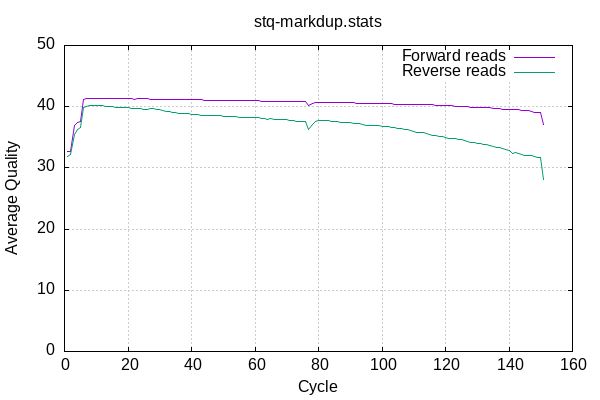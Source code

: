 
            set terminal png size 600,400 truecolor
            set output "bamstat-plots/quals.png"
            set grid xtics ytics y2tics back lc rgb "#cccccc"
            set ylabel "Average Quality"
            set xlabel "Cycle"
            set yrange [0:50]
            set title "stq-markdup.stats" noenhanced
            plot '-' using 1:2 with lines title 'Forward reads' , '-' using 1:2 with lines title 'Reverse reads'
        1	32.64
2	32.70
3	36.92
4	37.37
5	37.52
6	41.20
7	41.29
8	41.34
9	41.36
10	41.37
11	41.38
12	41.38
13	41.38
14	41.37
15	41.37
16	41.37
17	41.36
18	41.35
19	41.34
20	41.33
21	41.34
22	41.21
23	41.28
24	41.30
25	41.30
26	41.26
27	41.24
28	41.22
29	41.21
30	41.20
31	41.19
32	41.18
33	41.18
34	41.18
35	41.17
36	41.16
37	41.15
38	41.14
39	41.13
40	41.12
41	41.12
42	41.10
43	41.10
44	41.09
45	41.08
46	41.02
47	41.05
48	41.00
49	41.02
50	41.03
51	41.02
52	41.02
53	41.01
54	41.01
55	41.00
56	41.00
57	40.98
58	40.97
59	40.97
60	40.96
61	40.94
62	40.93
63	40.92
64	40.91
65	40.90
66	40.88
67	40.87
68	40.87
69	40.86
70	40.84
71	40.83
72	40.82
73	40.81
74	40.79
75	40.79
76	40.77
77	40.20
78	40.50
79	40.64
80	40.71
81	40.74
82	40.74
83	40.74
84	40.74
85	40.73
86	40.72
87	40.70
88	40.69
89	40.67
90	40.65
91	40.63
92	40.56
93	40.59
94	40.57
95	40.57
96	40.57
97	40.56
98	40.53
99	40.48
100	40.50
101	40.51
102	40.52
103	40.50
104	40.41
105	40.43
106	40.44
107	40.41
108	40.40
109	40.39
110	40.36
111	40.34
112	40.32
113	40.31
114	40.31
115	40.30
116	40.28
117	40.24
118	40.23
119	40.22
120	40.20
121	40.16
122	40.13
123	40.10
124	40.07
125	40.06
126	40.05
127	40.01
128	39.92
129	39.94
130	39.91
131	39.87
132	39.87
133	39.84
134	39.80
135	39.74
136	39.71
137	39.70
138	39.61
139	39.61
140	39.59
141	39.55
142	39.51
143	39.48
144	39.45
145	39.41
146	39.37
147	39.29
148	39.08
149	39.11
150	39.10
151	37.10
end
1	31.86
2	32.16
3	35.48
4	36.21
5	36.65
6	39.81
7	40.06
8	40.14
9	40.16
10	40.16
11	40.12
12	40.14
13	40.04
14	39.97
15	40.01
16	39.93
17	39.95
18	39.85
19	39.80
20	39.83
21	39.73
22	39.76
23	39.73
24	39.65
25	39.53
26	39.58
27	39.66
28	39.67
29	39.56
30	39.58
31	39.41
32	39.29
33	39.21
34	39.10
35	39.03
36	38.97
37	38.93
38	38.88
39	38.84
40	38.79
41	38.76
42	38.74
43	38.63
44	38.64
45	38.62
46	38.60
47	38.56
48	38.55
49	38.52
50	38.41
51	38.38
52	38.40
53	38.39
54	38.39
55	38.25
56	38.23
57	38.25
58	38.24
59	38.21
60	38.20
61	38.17
62	38.13
63	38.10
64	37.99
65	38.01
66	37.99
67	37.96
68	37.91
69	37.90
70	37.85
71	37.81
72	37.79
73	37.66
74	37.66
75	37.63
76	37.60
77	36.28
78	37.09
79	37.50
80	37.69
81	37.69
82	37.73
83	37.70
84	37.63
85	37.52
86	37.56
87	37.49
88	37.47
89	37.45
90	37.40
91	37.33
92	37.26
93	37.19
94	37.01
95	36.89
96	36.99
97	36.93
98	36.95
99	36.92
100	36.82
101	36.74
102	36.75
103	36.57
104	36.53
105	36.46
106	36.38
107	36.29
108	36.20
109	36.06
110	35.96
111	35.85
112	35.82
113	35.71
114	35.63
115	35.46
116	35.36
117	35.28
118	35.19
119	35.12
120	35.00
121	34.84
122	34.79
123	34.77
124	34.72
125	34.61
126	34.44
127	34.28
128	34.17
129	34.08
130	34.00
131	33.94
132	33.86
133	33.77
134	33.60
135	33.53
136	33.41
137	33.28
138	33.12
139	32.93
140	32.80
141	32.35
142	32.49
143	32.41
144	32.17
145	32.08
146	32.01
147	31.97
148	31.79
149	31.74
150	31.62
151	28.08
end
